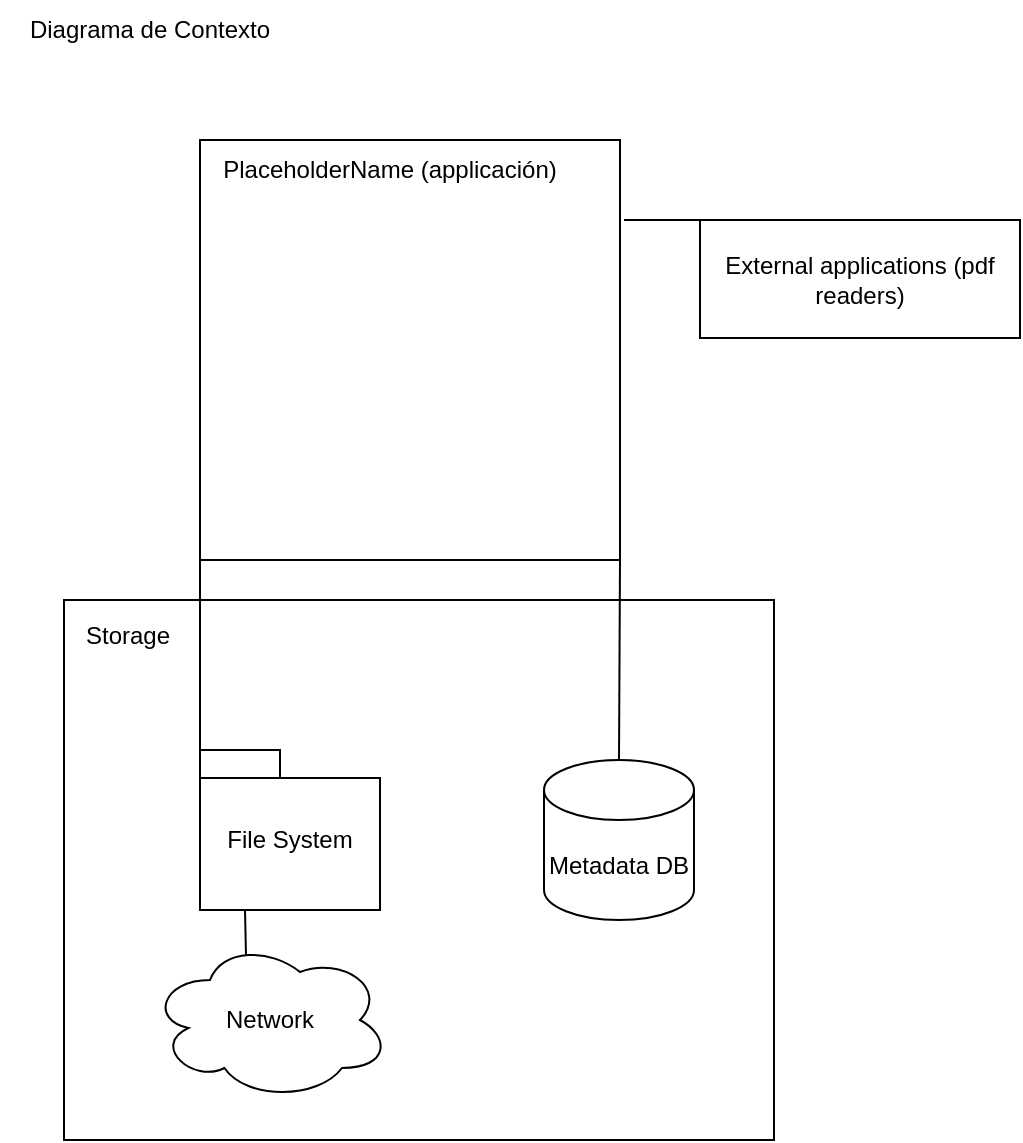 <mxfile version="24.7.17">
  <diagram name="Página-1" id="UP_eEgsHngwach5BhS74">
    <mxGraphModel dx="794" dy="446" grid="1" gridSize="10" guides="1" tooltips="1" connect="1" arrows="1" fold="1" page="1" pageScale="1" pageWidth="827" pageHeight="1169" math="0" shadow="0">
      <root>
        <mxCell id="0" />
        <mxCell id="1" parent="0" />
        <mxCell id="5wO4j01MaXV1KKFy2ajA-18" value="" style="rounded=0;whiteSpace=wrap;html=1;" vertex="1" parent="1">
          <mxGeometry x="42" y="310" width="355" height="270" as="geometry" />
        </mxCell>
        <mxCell id="5wO4j01MaXV1KKFy2ajA-5" value="" style="whiteSpace=wrap;html=1;aspect=fixed;" vertex="1" parent="1">
          <mxGeometry x="110" y="80" width="210" height="210" as="geometry" />
        </mxCell>
        <mxCell id="5wO4j01MaXV1KKFy2ajA-6" value="PlaceholderName (applicación)" style="text;html=1;align=center;verticalAlign=middle;whiteSpace=wrap;rounded=0;" vertex="1" parent="1">
          <mxGeometry x="110" y="80" width="190" height="30" as="geometry" />
        </mxCell>
        <mxCell id="5wO4j01MaXV1KKFy2ajA-7" value="&lt;span style=&quot;font-weight: normal;&quot;&gt;File System&lt;/span&gt;" style="shape=folder;fontStyle=1;spacingTop=10;tabWidth=40;tabHeight=14;tabPosition=left;html=1;whiteSpace=wrap;" vertex="1" parent="1">
          <mxGeometry x="110" y="385" width="90" height="80" as="geometry" />
        </mxCell>
        <mxCell id="5wO4j01MaXV1KKFy2ajA-8" value="Metadata DB" style="shape=cylinder3;whiteSpace=wrap;html=1;boundedLbl=1;backgroundOutline=1;size=15;" vertex="1" parent="1">
          <mxGeometry x="282" y="390" width="75" height="80" as="geometry" />
        </mxCell>
        <mxCell id="5wO4j01MaXV1KKFy2ajA-10" value="External applications (pdf readers)" style="rounded=0;whiteSpace=wrap;html=1;" vertex="1" parent="1">
          <mxGeometry x="360" y="120" width="160" height="59" as="geometry" />
        </mxCell>
        <mxCell id="5wO4j01MaXV1KKFy2ajA-12" value="Network" style="ellipse;shape=cloud;whiteSpace=wrap;html=1;" vertex="1" parent="1">
          <mxGeometry x="85" y="480" width="120" height="80" as="geometry" />
        </mxCell>
        <mxCell id="5wO4j01MaXV1KKFy2ajA-13" value="" style="endArrow=none;html=1;rounded=0;exitX=0;exitY=0;exitDx=0;exitDy=0;exitPerimeter=0;entryX=0;entryY=1;entryDx=0;entryDy=0;" edge="1" parent="1" source="5wO4j01MaXV1KKFy2ajA-7" target="5wO4j01MaXV1KKFy2ajA-5">
          <mxGeometry width="50" height="50" relative="1" as="geometry">
            <mxPoint x="310" y="300" as="sourcePoint" />
            <mxPoint x="360" y="250" as="targetPoint" />
          </mxGeometry>
        </mxCell>
        <mxCell id="5wO4j01MaXV1KKFy2ajA-14" value="" style="endArrow=none;html=1;rounded=0;exitX=0.5;exitY=0;exitDx=0;exitDy=0;exitPerimeter=0;entryX=1;entryY=1;entryDx=0;entryDy=0;" edge="1" parent="1" source="5wO4j01MaXV1KKFy2ajA-8" target="5wO4j01MaXV1KKFy2ajA-5">
          <mxGeometry width="50" height="50" relative="1" as="geometry">
            <mxPoint x="310" y="300" as="sourcePoint" />
            <mxPoint x="270" y="290" as="targetPoint" />
          </mxGeometry>
        </mxCell>
        <mxCell id="5wO4j01MaXV1KKFy2ajA-15" value="" style="endArrow=none;html=1;rounded=0;entryX=0;entryY=0;entryDx=0;entryDy=0;" edge="1" parent="1" target="5wO4j01MaXV1KKFy2ajA-10">
          <mxGeometry width="50" height="50" relative="1" as="geometry">
            <mxPoint x="322" y="120" as="sourcePoint" />
            <mxPoint x="360" y="250" as="targetPoint" />
            <Array as="points" />
          </mxGeometry>
        </mxCell>
        <mxCell id="5wO4j01MaXV1KKFy2ajA-16" value="" style="endArrow=none;html=1;rounded=0;exitX=0.4;exitY=0.1;exitDx=0;exitDy=0;exitPerimeter=0;entryX=0.25;entryY=1;entryDx=0;entryDy=0;entryPerimeter=0;" edge="1" parent="1" source="5wO4j01MaXV1KKFy2ajA-12" target="5wO4j01MaXV1KKFy2ajA-7">
          <mxGeometry width="50" height="50" relative="1" as="geometry">
            <mxPoint x="310" y="300" as="sourcePoint" />
            <mxPoint x="360" y="250" as="targetPoint" />
          </mxGeometry>
        </mxCell>
        <mxCell id="5wO4j01MaXV1KKFy2ajA-17" value="Diagrama de Contexto" style="text;html=1;align=center;verticalAlign=middle;whiteSpace=wrap;rounded=0;" vertex="1" parent="1">
          <mxGeometry x="10" y="10" width="150" height="30" as="geometry" />
        </mxCell>
        <mxCell id="5wO4j01MaXV1KKFy2ajA-19" value="Storage" style="text;html=1;align=center;verticalAlign=middle;whiteSpace=wrap;rounded=0;" vertex="1" parent="1">
          <mxGeometry x="35" y="313" width="78" height="30" as="geometry" />
        </mxCell>
      </root>
    </mxGraphModel>
  </diagram>
</mxfile>
